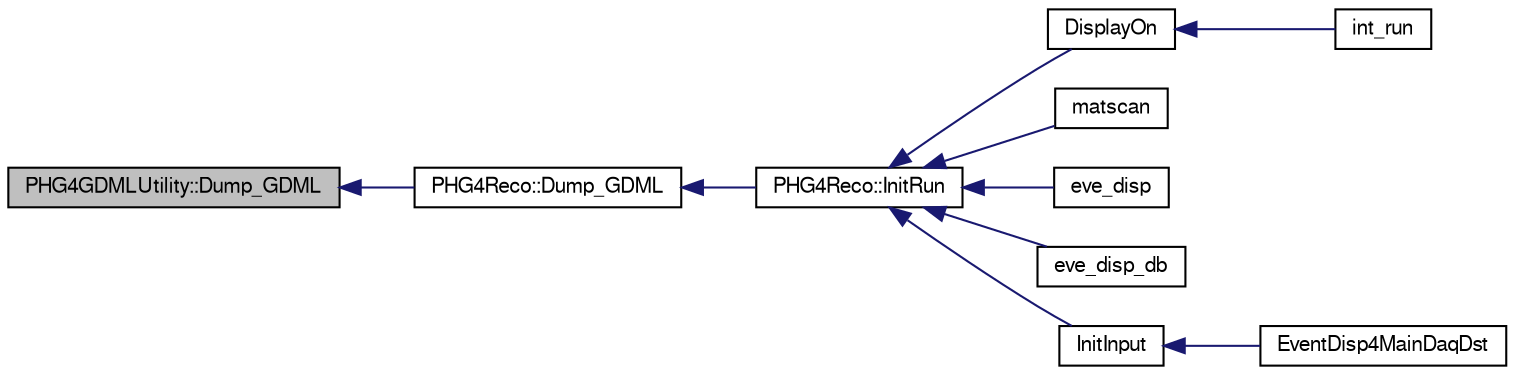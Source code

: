 digraph "PHG4GDMLUtility::Dump_GDML"
{
  bgcolor="transparent";
  edge [fontname="FreeSans",fontsize="10",labelfontname="FreeSans",labelfontsize="10"];
  node [fontname="FreeSans",fontsize="10",shape=record];
  rankdir="LR";
  Node1 [label="PHG4GDMLUtility::Dump_GDML",height=0.2,width=0.4,color="black", fillcolor="grey75", style="filled" fontcolor="black"];
  Node1 -> Node2 [dir="back",color="midnightblue",fontsize="10",style="solid",fontname="FreeSans"];
  Node2 [label="PHG4Reco::Dump_GDML",height=0.2,width=0.4,color="black",URL="$d0/d78/classPHG4Reco.html#a490f5037508d384c5b60855ef0f7e227"];
  Node2 -> Node3 [dir="back",color="midnightblue",fontsize="10",style="solid",fontname="FreeSans"];
  Node3 [label="PHG4Reco::InitRun",height=0.2,width=0.4,color="black",URL="$d0/d78/classPHG4Reco.html#a9d8228ce8682c19cd6be2f6b44ec847b"];
  Node3 -> Node4 [dir="back",color="midnightblue",fontsize="10",style="solid",fontname="FreeSans"];
  Node4 [label="DisplayOn",height=0.2,width=0.4,color="black",URL="$da/d76/E1039Shielding_2DisplayOn_8C.html#a8ac4d6fb78f920957b354f88d6195f54"];
  Node4 -> Node5 [dir="back",color="midnightblue",fontsize="10",style="solid",fontname="FreeSans"];
  Node5 [label="int_run",height=0.2,width=0.4,color="black",URL="$d1/da2/E1039Shielding_2int__run_8C.html#a088590a1a5b93b904ba076de8ca1ef82"];
  Node3 -> Node6 [dir="back",color="midnightblue",fontsize="10",style="solid",fontname="FreeSans"];
  Node6 [label="matscan",height=0.2,width=0.4,color="black",URL="$d9/d1d/matscan_8C.html#a98ccbc6135fead542f3c4d1dd6882d63"];
  Node3 -> Node7 [dir="back",color="midnightblue",fontsize="10",style="solid",fontname="FreeSans"];
  Node7 [label="eve_disp",height=0.2,width=0.4,color="black",URL="$d2/d96/eve__disp_8C.html#abeb034dea489ef1866373d2464ec5721"];
  Node3 -> Node8 [dir="back",color="midnightblue",fontsize="10",style="solid",fontname="FreeSans"];
  Node8 [label="eve_disp_db",height=0.2,width=0.4,color="black",URL="$de/d2a/eve__disp__db_8C.html#aa8b45dd9cf940c8aff427aed5d9db19f"];
  Node3 -> Node9 [dir="back",color="midnightblue",fontsize="10",style="solid",fontname="FreeSans"];
  Node9 [label="InitInput",height=0.2,width=0.4,color="black",URL="$d6/d9e/EventDisp4MainDaqDst_8C.html#a9d62acc9c2150e00b509d9d553d7d6c1"];
  Node9 -> Node10 [dir="back",color="midnightblue",fontsize="10",style="solid",fontname="FreeSans"];
  Node10 [label="EventDisp4MainDaqDst",height=0.2,width=0.4,color="black",URL="$d6/d9e/EventDisp4MainDaqDst_8C.html#a52e0269749883c6976db81717ead7d9b"];
}

